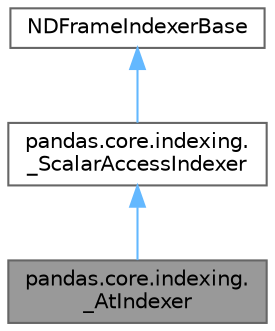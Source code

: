 digraph "pandas.core.indexing._AtIndexer"
{
 // LATEX_PDF_SIZE
  bgcolor="transparent";
  edge [fontname=Helvetica,fontsize=10,labelfontname=Helvetica,labelfontsize=10];
  node [fontname=Helvetica,fontsize=10,shape=box,height=0.2,width=0.4];
  Node1 [id="Node000001",label="pandas.core.indexing.\l_AtIndexer",height=0.2,width=0.4,color="gray40", fillcolor="grey60", style="filled", fontcolor="black",tooltip=" "];
  Node2 -> Node1 [id="edge3_Node000001_Node000002",dir="back",color="steelblue1",style="solid",tooltip=" "];
  Node2 [id="Node000002",label="pandas.core.indexing.\l_ScalarAccessIndexer",height=0.2,width=0.4,color="gray40", fillcolor="white", style="filled",URL="$classpandas_1_1core_1_1indexing_1_1__ScalarAccessIndexer.html",tooltip=" "];
  Node3 -> Node2 [id="edge4_Node000002_Node000003",dir="back",color="steelblue1",style="solid",tooltip=" "];
  Node3 [id="Node000003",label="NDFrameIndexerBase",height=0.2,width=0.4,color="gray40", fillcolor="white", style="filled",tooltip=" "];
}
